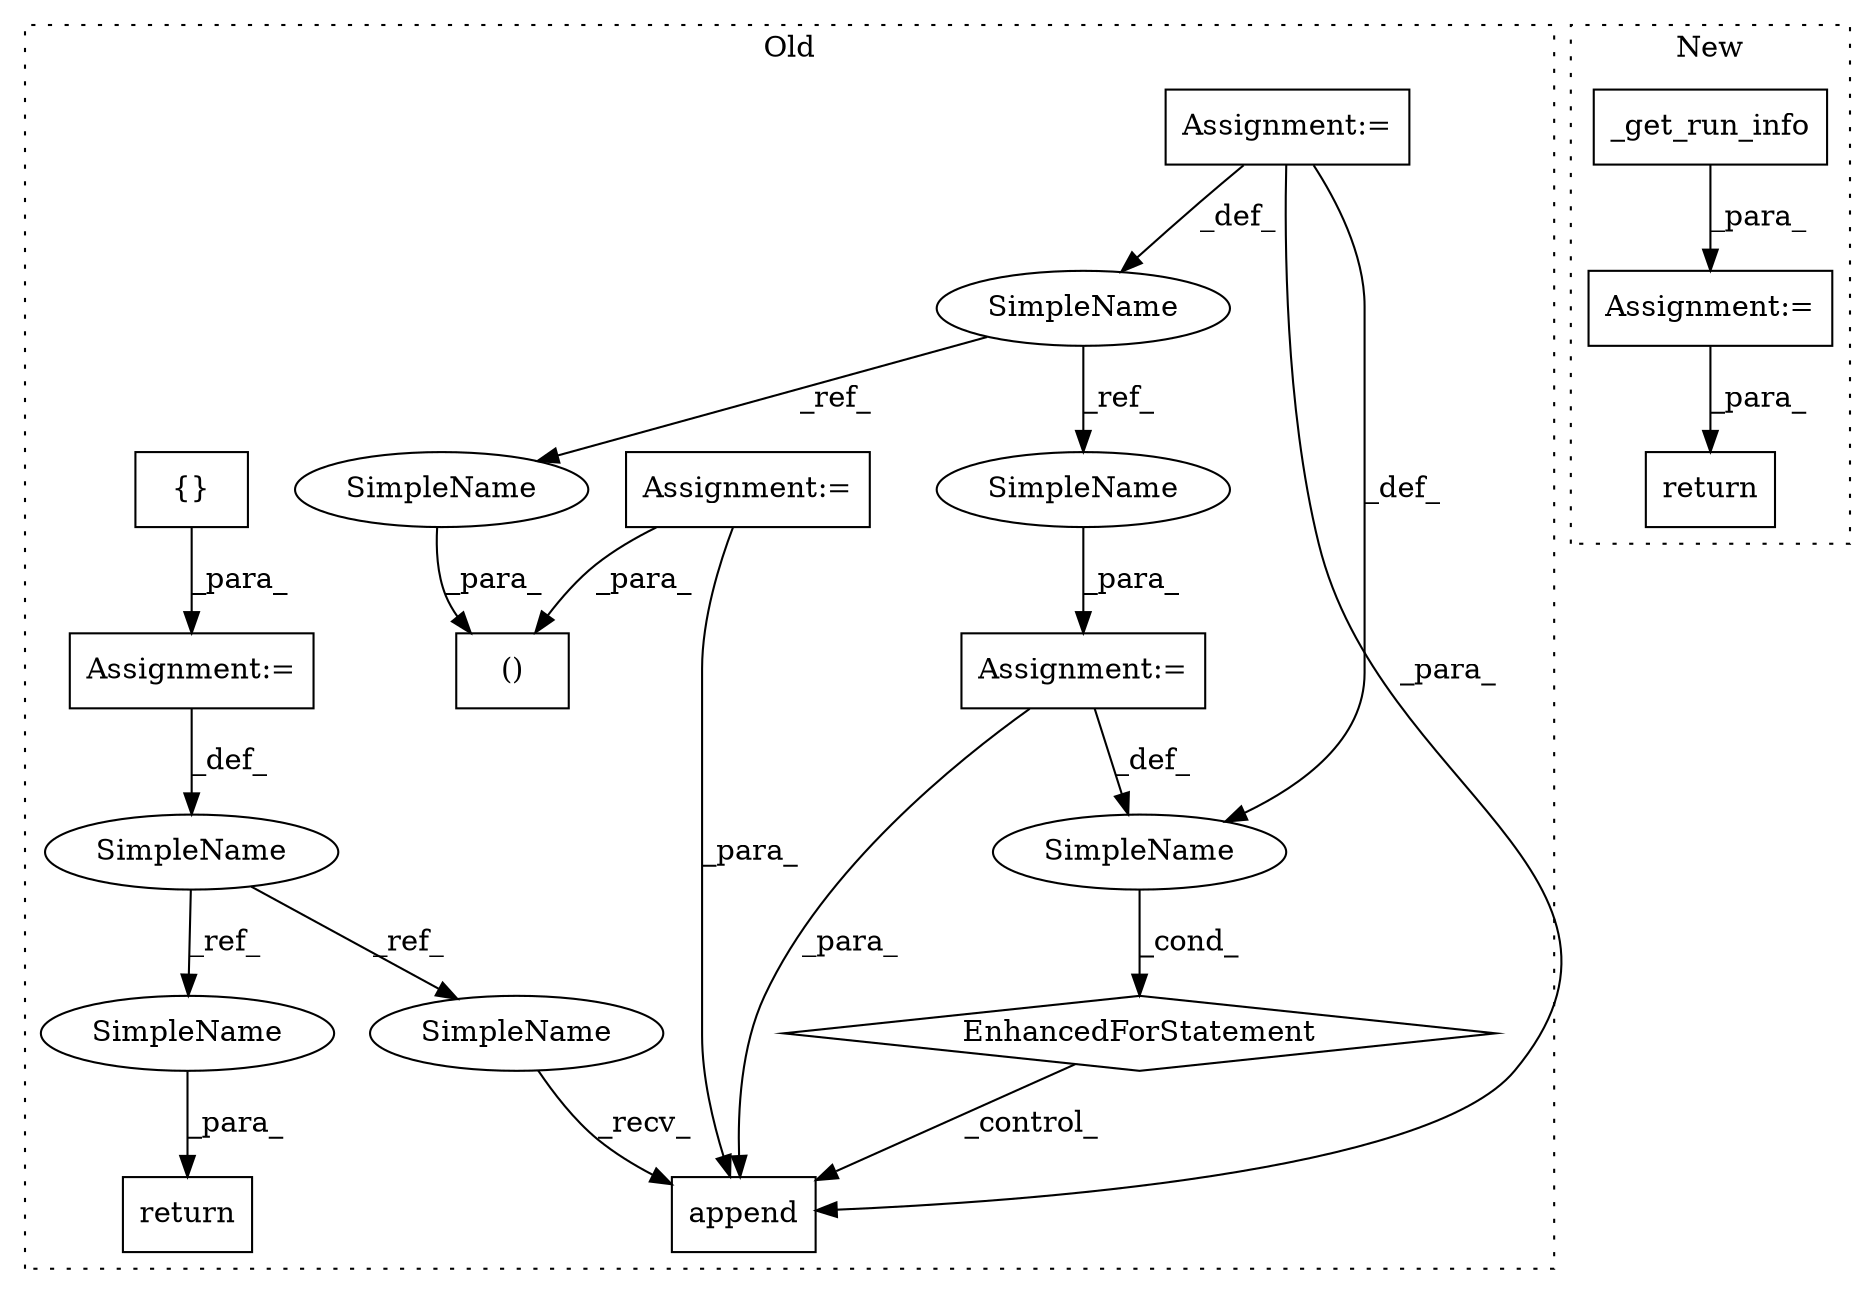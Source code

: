 digraph G {
subgraph cluster0 {
1 [label="()" a="106" s="24725" l="36" shape="box"];
3 [label="Assignment:=" a="7" s="24630" l="12" shape="box"];
5 [label="Assignment:=" a="7" s="24832,24915" l="53,2" shape="box"];
7 [label="EnhancedForStatement" a="70" s="24832,24915" l="53,2" shape="diamond"];
8 [label="SimpleName" a="42" s="24630" l="12" shape="ellipse"];
9 [label="SimpleName" a="42" s="24889" l="11" shape="ellipse"];
10 [label="append" a="32" s="24933,24991" l="7,1" shape="box"];
11 [label="{}" a="4" s="24824" l="2" shape="box"];
12 [label="SimpleName" a="42" s="24807" l="7" shape="ellipse"];
13 [label="return" a="41" s="25004" l="7" shape="box"];
14 [label="Assignment:=" a="7" s="24814" l="1" shape="box"];
15 [label="Assignment:=" a="7" s="24652" l="11" shape="box"];
16 [label="SimpleName" a="42" s="24925" l="7" shape="ellipse"];
17 [label="SimpleName" a="42" s="25011" l="7" shape="ellipse"];
18 [label="SimpleName" a="42" s="24749" l="12" shape="ellipse"];
19 [label="SimpleName" a="42" s="24903" l="12" shape="ellipse"];
label = "Old";
style="dotted";
}
subgraph cluster1 {
2 [label="_get_run_info" a="32" s="24681,24703" l="14,1" shape="box"];
4 [label="Assignment:=" a="7" s="24675" l="1" shape="box"];
6 [label="return" a="41" s="24710" l="7" shape="box"];
label = "New";
style="dotted";
}
2 -> 4 [label="_para_"];
3 -> 10 [label="_para_"];
3 -> 9 [label="_def_"];
3 -> 8 [label="_def_"];
4 -> 6 [label="_para_"];
5 -> 9 [label="_def_"];
5 -> 10 [label="_para_"];
7 -> 10 [label="_control_"];
8 -> 19 [label="_ref_"];
8 -> 18 [label="_ref_"];
9 -> 7 [label="_cond_"];
11 -> 14 [label="_para_"];
12 -> 16 [label="_ref_"];
12 -> 17 [label="_ref_"];
14 -> 12 [label="_def_"];
15 -> 1 [label="_para_"];
15 -> 10 [label="_para_"];
16 -> 10 [label="_recv_"];
17 -> 13 [label="_para_"];
18 -> 1 [label="_para_"];
19 -> 5 [label="_para_"];
}